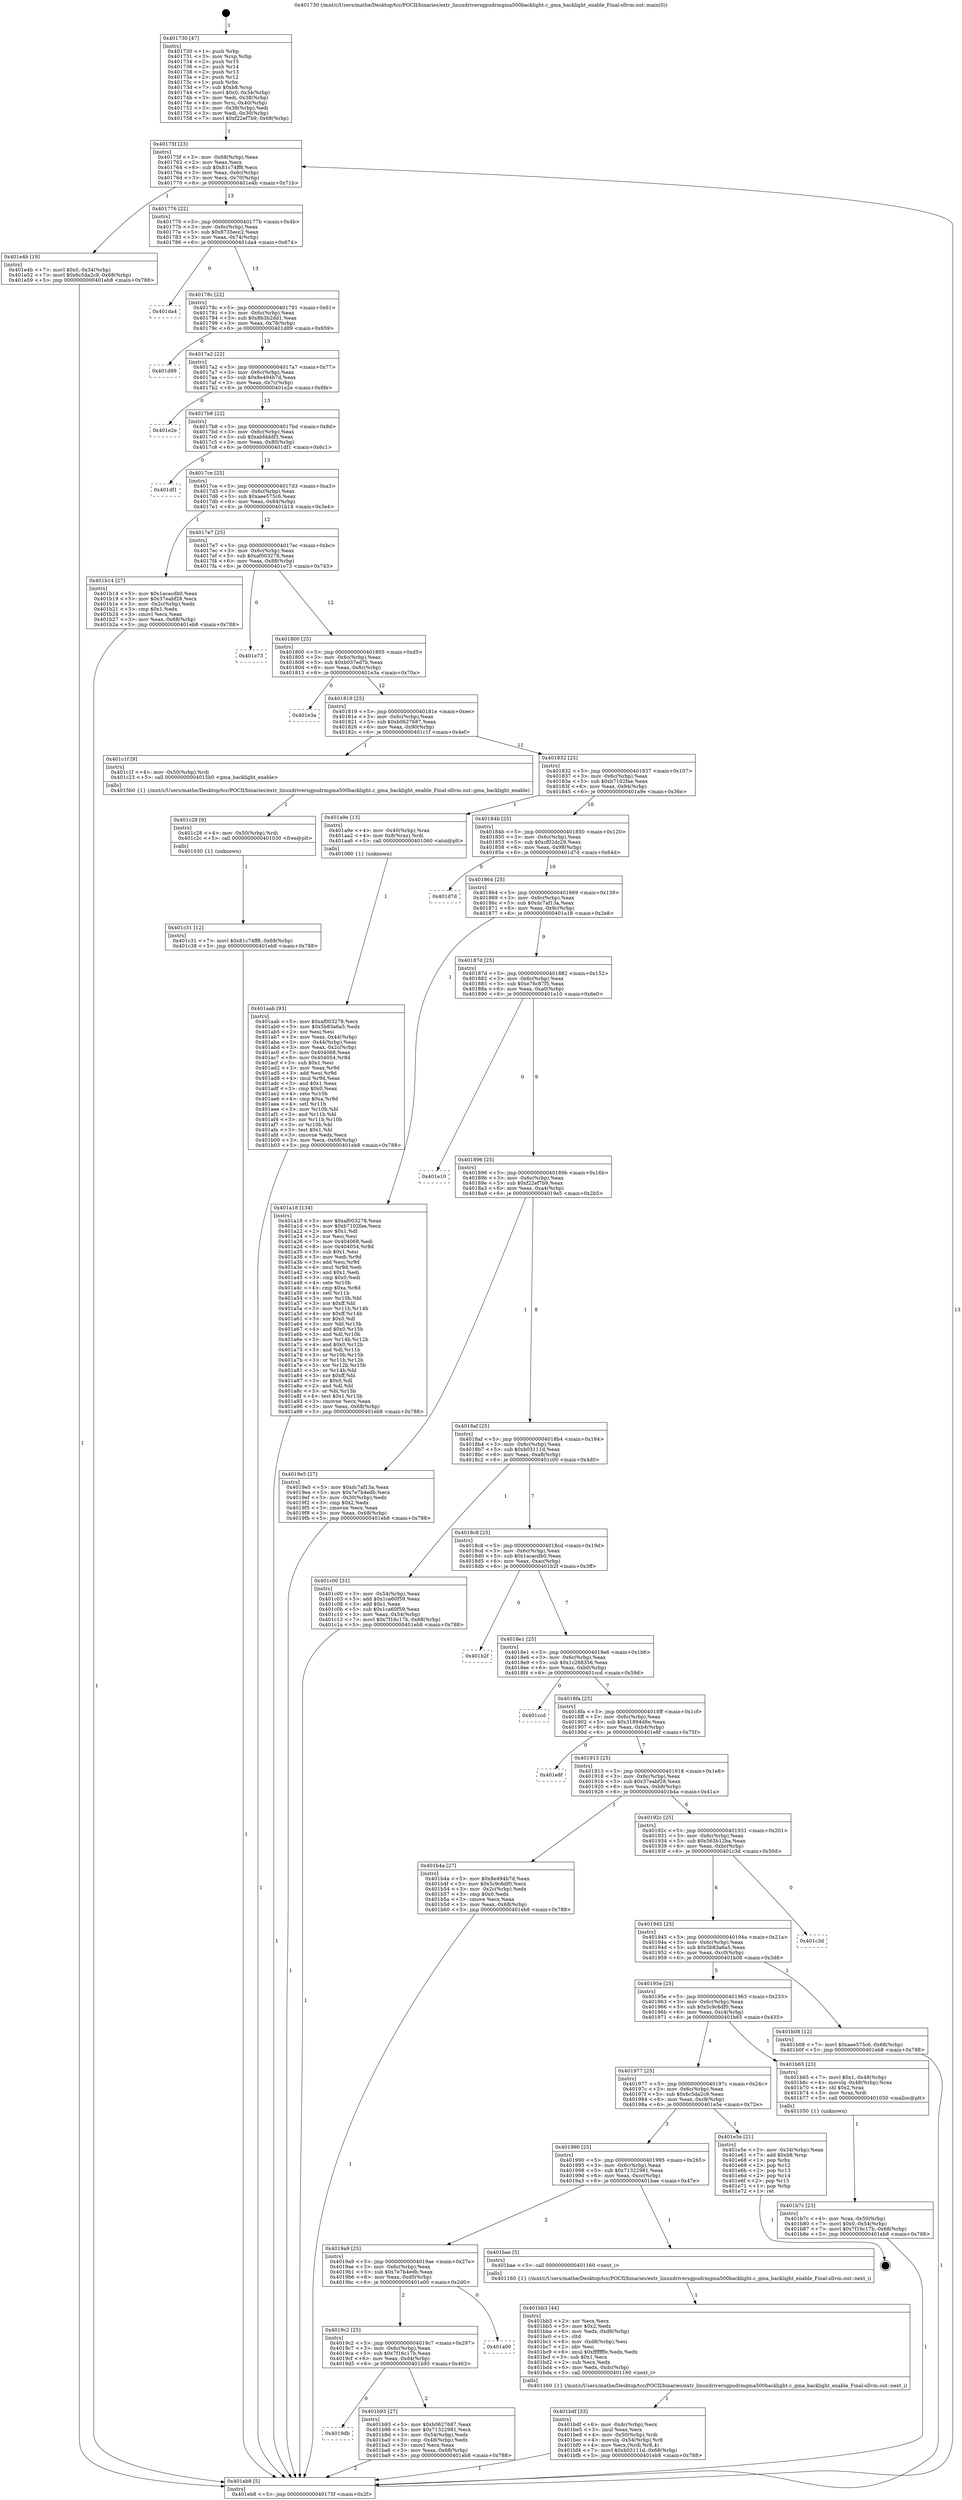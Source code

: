 digraph "0x401730" {
  label = "0x401730 (/mnt/c/Users/mathe/Desktop/tcc/POCII/binaries/extr_linuxdriversgpudrmgma500backlight.c_gma_backlight_enable_Final-ollvm.out::main(0))"
  labelloc = "t"
  node[shape=record]

  Entry [label="",width=0.3,height=0.3,shape=circle,fillcolor=black,style=filled]
  "0x40175f" [label="{
     0x40175f [23]\l
     | [instrs]\l
     &nbsp;&nbsp;0x40175f \<+3\>: mov -0x68(%rbp),%eax\l
     &nbsp;&nbsp;0x401762 \<+2\>: mov %eax,%ecx\l
     &nbsp;&nbsp;0x401764 \<+6\>: sub $0x81c74ff8,%ecx\l
     &nbsp;&nbsp;0x40176a \<+3\>: mov %eax,-0x6c(%rbp)\l
     &nbsp;&nbsp;0x40176d \<+3\>: mov %ecx,-0x70(%rbp)\l
     &nbsp;&nbsp;0x401770 \<+6\>: je 0000000000401e4b \<main+0x71b\>\l
  }"]
  "0x401e4b" [label="{
     0x401e4b [19]\l
     | [instrs]\l
     &nbsp;&nbsp;0x401e4b \<+7\>: movl $0x0,-0x34(%rbp)\l
     &nbsp;&nbsp;0x401e52 \<+7\>: movl $0x6c5da2c9,-0x68(%rbp)\l
     &nbsp;&nbsp;0x401e59 \<+5\>: jmp 0000000000401eb8 \<main+0x788\>\l
  }"]
  "0x401776" [label="{
     0x401776 [22]\l
     | [instrs]\l
     &nbsp;&nbsp;0x401776 \<+5\>: jmp 000000000040177b \<main+0x4b\>\l
     &nbsp;&nbsp;0x40177b \<+3\>: mov -0x6c(%rbp),%eax\l
     &nbsp;&nbsp;0x40177e \<+5\>: sub $0x8735ecc2,%eax\l
     &nbsp;&nbsp;0x401783 \<+3\>: mov %eax,-0x74(%rbp)\l
     &nbsp;&nbsp;0x401786 \<+6\>: je 0000000000401da4 \<main+0x674\>\l
  }"]
  Exit [label="",width=0.3,height=0.3,shape=circle,fillcolor=black,style=filled,peripheries=2]
  "0x401da4" [label="{
     0x401da4\l
  }", style=dashed]
  "0x40178c" [label="{
     0x40178c [22]\l
     | [instrs]\l
     &nbsp;&nbsp;0x40178c \<+5\>: jmp 0000000000401791 \<main+0x61\>\l
     &nbsp;&nbsp;0x401791 \<+3\>: mov -0x6c(%rbp),%eax\l
     &nbsp;&nbsp;0x401794 \<+5\>: sub $0x8b3b2dd1,%eax\l
     &nbsp;&nbsp;0x401799 \<+3\>: mov %eax,-0x78(%rbp)\l
     &nbsp;&nbsp;0x40179c \<+6\>: je 0000000000401d89 \<main+0x659\>\l
  }"]
  "0x401c31" [label="{
     0x401c31 [12]\l
     | [instrs]\l
     &nbsp;&nbsp;0x401c31 \<+7\>: movl $0x81c74ff8,-0x68(%rbp)\l
     &nbsp;&nbsp;0x401c38 \<+5\>: jmp 0000000000401eb8 \<main+0x788\>\l
  }"]
  "0x401d89" [label="{
     0x401d89\l
  }", style=dashed]
  "0x4017a2" [label="{
     0x4017a2 [22]\l
     | [instrs]\l
     &nbsp;&nbsp;0x4017a2 \<+5\>: jmp 00000000004017a7 \<main+0x77\>\l
     &nbsp;&nbsp;0x4017a7 \<+3\>: mov -0x6c(%rbp),%eax\l
     &nbsp;&nbsp;0x4017aa \<+5\>: sub $0x8e494b7d,%eax\l
     &nbsp;&nbsp;0x4017af \<+3\>: mov %eax,-0x7c(%rbp)\l
     &nbsp;&nbsp;0x4017b2 \<+6\>: je 0000000000401e2e \<main+0x6fe\>\l
  }"]
  "0x401c28" [label="{
     0x401c28 [9]\l
     | [instrs]\l
     &nbsp;&nbsp;0x401c28 \<+4\>: mov -0x50(%rbp),%rdi\l
     &nbsp;&nbsp;0x401c2c \<+5\>: call 0000000000401030 \<free@plt\>\l
     | [calls]\l
     &nbsp;&nbsp;0x401030 \{1\} (unknown)\l
  }"]
  "0x401e2e" [label="{
     0x401e2e\l
  }", style=dashed]
  "0x4017b8" [label="{
     0x4017b8 [22]\l
     | [instrs]\l
     &nbsp;&nbsp;0x4017b8 \<+5\>: jmp 00000000004017bd \<main+0x8d\>\l
     &nbsp;&nbsp;0x4017bd \<+3\>: mov -0x6c(%rbp),%eax\l
     &nbsp;&nbsp;0x4017c0 \<+5\>: sub $0xabfdddf3,%eax\l
     &nbsp;&nbsp;0x4017c5 \<+3\>: mov %eax,-0x80(%rbp)\l
     &nbsp;&nbsp;0x4017c8 \<+6\>: je 0000000000401df1 \<main+0x6c1\>\l
  }"]
  "0x401bdf" [label="{
     0x401bdf [33]\l
     | [instrs]\l
     &nbsp;&nbsp;0x401bdf \<+6\>: mov -0xdc(%rbp),%ecx\l
     &nbsp;&nbsp;0x401be5 \<+3\>: imul %eax,%ecx\l
     &nbsp;&nbsp;0x401be8 \<+4\>: mov -0x50(%rbp),%rdi\l
     &nbsp;&nbsp;0x401bec \<+4\>: movslq -0x54(%rbp),%r8\l
     &nbsp;&nbsp;0x401bf0 \<+4\>: mov %ecx,(%rdi,%r8,4)\l
     &nbsp;&nbsp;0x401bf4 \<+7\>: movl $0xb03111d,-0x68(%rbp)\l
     &nbsp;&nbsp;0x401bfb \<+5\>: jmp 0000000000401eb8 \<main+0x788\>\l
  }"]
  "0x401df1" [label="{
     0x401df1\l
  }", style=dashed]
  "0x4017ce" [label="{
     0x4017ce [25]\l
     | [instrs]\l
     &nbsp;&nbsp;0x4017ce \<+5\>: jmp 00000000004017d3 \<main+0xa3\>\l
     &nbsp;&nbsp;0x4017d3 \<+3\>: mov -0x6c(%rbp),%eax\l
     &nbsp;&nbsp;0x4017d6 \<+5\>: sub $0xaee575c6,%eax\l
     &nbsp;&nbsp;0x4017db \<+6\>: mov %eax,-0x84(%rbp)\l
     &nbsp;&nbsp;0x4017e1 \<+6\>: je 0000000000401b14 \<main+0x3e4\>\l
  }"]
  "0x401bb3" [label="{
     0x401bb3 [44]\l
     | [instrs]\l
     &nbsp;&nbsp;0x401bb3 \<+2\>: xor %ecx,%ecx\l
     &nbsp;&nbsp;0x401bb5 \<+5\>: mov $0x2,%edx\l
     &nbsp;&nbsp;0x401bba \<+6\>: mov %edx,-0xd8(%rbp)\l
     &nbsp;&nbsp;0x401bc0 \<+1\>: cltd\l
     &nbsp;&nbsp;0x401bc1 \<+6\>: mov -0xd8(%rbp),%esi\l
     &nbsp;&nbsp;0x401bc7 \<+2\>: idiv %esi\l
     &nbsp;&nbsp;0x401bc9 \<+6\>: imul $0xfffffffe,%edx,%edx\l
     &nbsp;&nbsp;0x401bcf \<+3\>: sub $0x1,%ecx\l
     &nbsp;&nbsp;0x401bd2 \<+2\>: sub %ecx,%edx\l
     &nbsp;&nbsp;0x401bd4 \<+6\>: mov %edx,-0xdc(%rbp)\l
     &nbsp;&nbsp;0x401bda \<+5\>: call 0000000000401160 \<next_i\>\l
     | [calls]\l
     &nbsp;&nbsp;0x401160 \{1\} (/mnt/c/Users/mathe/Desktop/tcc/POCII/binaries/extr_linuxdriversgpudrmgma500backlight.c_gma_backlight_enable_Final-ollvm.out::next_i)\l
  }"]
  "0x401b14" [label="{
     0x401b14 [27]\l
     | [instrs]\l
     &nbsp;&nbsp;0x401b14 \<+5\>: mov $0x1acacdb0,%eax\l
     &nbsp;&nbsp;0x401b19 \<+5\>: mov $0x37eabf28,%ecx\l
     &nbsp;&nbsp;0x401b1e \<+3\>: mov -0x2c(%rbp),%edx\l
     &nbsp;&nbsp;0x401b21 \<+3\>: cmp $0x1,%edx\l
     &nbsp;&nbsp;0x401b24 \<+3\>: cmovl %ecx,%eax\l
     &nbsp;&nbsp;0x401b27 \<+3\>: mov %eax,-0x68(%rbp)\l
     &nbsp;&nbsp;0x401b2a \<+5\>: jmp 0000000000401eb8 \<main+0x788\>\l
  }"]
  "0x4017e7" [label="{
     0x4017e7 [25]\l
     | [instrs]\l
     &nbsp;&nbsp;0x4017e7 \<+5\>: jmp 00000000004017ec \<main+0xbc\>\l
     &nbsp;&nbsp;0x4017ec \<+3\>: mov -0x6c(%rbp),%eax\l
     &nbsp;&nbsp;0x4017ef \<+5\>: sub $0xaf003278,%eax\l
     &nbsp;&nbsp;0x4017f4 \<+6\>: mov %eax,-0x88(%rbp)\l
     &nbsp;&nbsp;0x4017fa \<+6\>: je 0000000000401e73 \<main+0x743\>\l
  }"]
  "0x4019db" [label="{
     0x4019db\l
  }", style=dashed]
  "0x401e73" [label="{
     0x401e73\l
  }", style=dashed]
  "0x401800" [label="{
     0x401800 [25]\l
     | [instrs]\l
     &nbsp;&nbsp;0x401800 \<+5\>: jmp 0000000000401805 \<main+0xd5\>\l
     &nbsp;&nbsp;0x401805 \<+3\>: mov -0x6c(%rbp),%eax\l
     &nbsp;&nbsp;0x401808 \<+5\>: sub $0xb037ed7b,%eax\l
     &nbsp;&nbsp;0x40180d \<+6\>: mov %eax,-0x8c(%rbp)\l
     &nbsp;&nbsp;0x401813 \<+6\>: je 0000000000401e3a \<main+0x70a\>\l
  }"]
  "0x401b93" [label="{
     0x401b93 [27]\l
     | [instrs]\l
     &nbsp;&nbsp;0x401b93 \<+5\>: mov $0xb0627687,%eax\l
     &nbsp;&nbsp;0x401b98 \<+5\>: mov $0x71322981,%ecx\l
     &nbsp;&nbsp;0x401b9d \<+3\>: mov -0x54(%rbp),%edx\l
     &nbsp;&nbsp;0x401ba0 \<+3\>: cmp -0x48(%rbp),%edx\l
     &nbsp;&nbsp;0x401ba3 \<+3\>: cmovl %ecx,%eax\l
     &nbsp;&nbsp;0x401ba6 \<+3\>: mov %eax,-0x68(%rbp)\l
     &nbsp;&nbsp;0x401ba9 \<+5\>: jmp 0000000000401eb8 \<main+0x788\>\l
  }"]
  "0x401e3a" [label="{
     0x401e3a\l
  }", style=dashed]
  "0x401819" [label="{
     0x401819 [25]\l
     | [instrs]\l
     &nbsp;&nbsp;0x401819 \<+5\>: jmp 000000000040181e \<main+0xee\>\l
     &nbsp;&nbsp;0x40181e \<+3\>: mov -0x6c(%rbp),%eax\l
     &nbsp;&nbsp;0x401821 \<+5\>: sub $0xb0627687,%eax\l
     &nbsp;&nbsp;0x401826 \<+6\>: mov %eax,-0x90(%rbp)\l
     &nbsp;&nbsp;0x40182c \<+6\>: je 0000000000401c1f \<main+0x4ef\>\l
  }"]
  "0x4019c2" [label="{
     0x4019c2 [25]\l
     | [instrs]\l
     &nbsp;&nbsp;0x4019c2 \<+5\>: jmp 00000000004019c7 \<main+0x297\>\l
     &nbsp;&nbsp;0x4019c7 \<+3\>: mov -0x6c(%rbp),%eax\l
     &nbsp;&nbsp;0x4019ca \<+5\>: sub $0x7f16c17b,%eax\l
     &nbsp;&nbsp;0x4019cf \<+6\>: mov %eax,-0xd4(%rbp)\l
     &nbsp;&nbsp;0x4019d5 \<+6\>: je 0000000000401b93 \<main+0x463\>\l
  }"]
  "0x401c1f" [label="{
     0x401c1f [9]\l
     | [instrs]\l
     &nbsp;&nbsp;0x401c1f \<+4\>: mov -0x50(%rbp),%rdi\l
     &nbsp;&nbsp;0x401c23 \<+5\>: call 00000000004015b0 \<gma_backlight_enable\>\l
     | [calls]\l
     &nbsp;&nbsp;0x4015b0 \{1\} (/mnt/c/Users/mathe/Desktop/tcc/POCII/binaries/extr_linuxdriversgpudrmgma500backlight.c_gma_backlight_enable_Final-ollvm.out::gma_backlight_enable)\l
  }"]
  "0x401832" [label="{
     0x401832 [25]\l
     | [instrs]\l
     &nbsp;&nbsp;0x401832 \<+5\>: jmp 0000000000401837 \<main+0x107\>\l
     &nbsp;&nbsp;0x401837 \<+3\>: mov -0x6c(%rbp),%eax\l
     &nbsp;&nbsp;0x40183a \<+5\>: sub $0xb7102fae,%eax\l
     &nbsp;&nbsp;0x40183f \<+6\>: mov %eax,-0x94(%rbp)\l
     &nbsp;&nbsp;0x401845 \<+6\>: je 0000000000401a9e \<main+0x36e\>\l
  }"]
  "0x401a00" [label="{
     0x401a00\l
  }", style=dashed]
  "0x401a9e" [label="{
     0x401a9e [13]\l
     | [instrs]\l
     &nbsp;&nbsp;0x401a9e \<+4\>: mov -0x40(%rbp),%rax\l
     &nbsp;&nbsp;0x401aa2 \<+4\>: mov 0x8(%rax),%rdi\l
     &nbsp;&nbsp;0x401aa6 \<+5\>: call 0000000000401060 \<atoi@plt\>\l
     | [calls]\l
     &nbsp;&nbsp;0x401060 \{1\} (unknown)\l
  }"]
  "0x40184b" [label="{
     0x40184b [25]\l
     | [instrs]\l
     &nbsp;&nbsp;0x40184b \<+5\>: jmp 0000000000401850 \<main+0x120\>\l
     &nbsp;&nbsp;0x401850 \<+3\>: mov -0x6c(%rbp),%eax\l
     &nbsp;&nbsp;0x401853 \<+5\>: sub $0xcf02dc29,%eax\l
     &nbsp;&nbsp;0x401858 \<+6\>: mov %eax,-0x98(%rbp)\l
     &nbsp;&nbsp;0x40185e \<+6\>: je 0000000000401d7d \<main+0x64d\>\l
  }"]
  "0x4019a9" [label="{
     0x4019a9 [25]\l
     | [instrs]\l
     &nbsp;&nbsp;0x4019a9 \<+5\>: jmp 00000000004019ae \<main+0x27e\>\l
     &nbsp;&nbsp;0x4019ae \<+3\>: mov -0x6c(%rbp),%eax\l
     &nbsp;&nbsp;0x4019b1 \<+5\>: sub $0x7e7b4edb,%eax\l
     &nbsp;&nbsp;0x4019b6 \<+6\>: mov %eax,-0xd0(%rbp)\l
     &nbsp;&nbsp;0x4019bc \<+6\>: je 0000000000401a00 \<main+0x2d0\>\l
  }"]
  "0x401d7d" [label="{
     0x401d7d\l
  }", style=dashed]
  "0x401864" [label="{
     0x401864 [25]\l
     | [instrs]\l
     &nbsp;&nbsp;0x401864 \<+5\>: jmp 0000000000401869 \<main+0x139\>\l
     &nbsp;&nbsp;0x401869 \<+3\>: mov -0x6c(%rbp),%eax\l
     &nbsp;&nbsp;0x40186c \<+5\>: sub $0xdc7af13a,%eax\l
     &nbsp;&nbsp;0x401871 \<+6\>: mov %eax,-0x9c(%rbp)\l
     &nbsp;&nbsp;0x401877 \<+6\>: je 0000000000401a18 \<main+0x2e8\>\l
  }"]
  "0x401bae" [label="{
     0x401bae [5]\l
     | [instrs]\l
     &nbsp;&nbsp;0x401bae \<+5\>: call 0000000000401160 \<next_i\>\l
     | [calls]\l
     &nbsp;&nbsp;0x401160 \{1\} (/mnt/c/Users/mathe/Desktop/tcc/POCII/binaries/extr_linuxdriversgpudrmgma500backlight.c_gma_backlight_enable_Final-ollvm.out::next_i)\l
  }"]
  "0x401a18" [label="{
     0x401a18 [134]\l
     | [instrs]\l
     &nbsp;&nbsp;0x401a18 \<+5\>: mov $0xaf003278,%eax\l
     &nbsp;&nbsp;0x401a1d \<+5\>: mov $0xb7102fae,%ecx\l
     &nbsp;&nbsp;0x401a22 \<+2\>: mov $0x1,%dl\l
     &nbsp;&nbsp;0x401a24 \<+2\>: xor %esi,%esi\l
     &nbsp;&nbsp;0x401a26 \<+7\>: mov 0x404068,%edi\l
     &nbsp;&nbsp;0x401a2d \<+8\>: mov 0x404054,%r8d\l
     &nbsp;&nbsp;0x401a35 \<+3\>: sub $0x1,%esi\l
     &nbsp;&nbsp;0x401a38 \<+3\>: mov %edi,%r9d\l
     &nbsp;&nbsp;0x401a3b \<+3\>: add %esi,%r9d\l
     &nbsp;&nbsp;0x401a3e \<+4\>: imul %r9d,%edi\l
     &nbsp;&nbsp;0x401a42 \<+3\>: and $0x1,%edi\l
     &nbsp;&nbsp;0x401a45 \<+3\>: cmp $0x0,%edi\l
     &nbsp;&nbsp;0x401a48 \<+4\>: sete %r10b\l
     &nbsp;&nbsp;0x401a4c \<+4\>: cmp $0xa,%r8d\l
     &nbsp;&nbsp;0x401a50 \<+4\>: setl %r11b\l
     &nbsp;&nbsp;0x401a54 \<+3\>: mov %r10b,%bl\l
     &nbsp;&nbsp;0x401a57 \<+3\>: xor $0xff,%bl\l
     &nbsp;&nbsp;0x401a5a \<+3\>: mov %r11b,%r14b\l
     &nbsp;&nbsp;0x401a5d \<+4\>: xor $0xff,%r14b\l
     &nbsp;&nbsp;0x401a61 \<+3\>: xor $0x0,%dl\l
     &nbsp;&nbsp;0x401a64 \<+3\>: mov %bl,%r15b\l
     &nbsp;&nbsp;0x401a67 \<+4\>: and $0x0,%r15b\l
     &nbsp;&nbsp;0x401a6b \<+3\>: and %dl,%r10b\l
     &nbsp;&nbsp;0x401a6e \<+3\>: mov %r14b,%r12b\l
     &nbsp;&nbsp;0x401a71 \<+4\>: and $0x0,%r12b\l
     &nbsp;&nbsp;0x401a75 \<+3\>: and %dl,%r11b\l
     &nbsp;&nbsp;0x401a78 \<+3\>: or %r10b,%r15b\l
     &nbsp;&nbsp;0x401a7b \<+3\>: or %r11b,%r12b\l
     &nbsp;&nbsp;0x401a7e \<+3\>: xor %r12b,%r15b\l
     &nbsp;&nbsp;0x401a81 \<+3\>: or %r14b,%bl\l
     &nbsp;&nbsp;0x401a84 \<+3\>: xor $0xff,%bl\l
     &nbsp;&nbsp;0x401a87 \<+3\>: or $0x0,%dl\l
     &nbsp;&nbsp;0x401a8a \<+2\>: and %dl,%bl\l
     &nbsp;&nbsp;0x401a8c \<+3\>: or %bl,%r15b\l
     &nbsp;&nbsp;0x401a8f \<+4\>: test $0x1,%r15b\l
     &nbsp;&nbsp;0x401a93 \<+3\>: cmovne %ecx,%eax\l
     &nbsp;&nbsp;0x401a96 \<+3\>: mov %eax,-0x68(%rbp)\l
     &nbsp;&nbsp;0x401a99 \<+5\>: jmp 0000000000401eb8 \<main+0x788\>\l
  }"]
  "0x40187d" [label="{
     0x40187d [25]\l
     | [instrs]\l
     &nbsp;&nbsp;0x40187d \<+5\>: jmp 0000000000401882 \<main+0x152\>\l
     &nbsp;&nbsp;0x401882 \<+3\>: mov -0x6c(%rbp),%eax\l
     &nbsp;&nbsp;0x401885 \<+5\>: sub $0xe76c87f5,%eax\l
     &nbsp;&nbsp;0x40188a \<+6\>: mov %eax,-0xa0(%rbp)\l
     &nbsp;&nbsp;0x401890 \<+6\>: je 0000000000401e10 \<main+0x6e0\>\l
  }"]
  "0x401990" [label="{
     0x401990 [25]\l
     | [instrs]\l
     &nbsp;&nbsp;0x401990 \<+5\>: jmp 0000000000401995 \<main+0x265\>\l
     &nbsp;&nbsp;0x401995 \<+3\>: mov -0x6c(%rbp),%eax\l
     &nbsp;&nbsp;0x401998 \<+5\>: sub $0x71322981,%eax\l
     &nbsp;&nbsp;0x40199d \<+6\>: mov %eax,-0xcc(%rbp)\l
     &nbsp;&nbsp;0x4019a3 \<+6\>: je 0000000000401bae \<main+0x47e\>\l
  }"]
  "0x401e10" [label="{
     0x401e10\l
  }", style=dashed]
  "0x401896" [label="{
     0x401896 [25]\l
     | [instrs]\l
     &nbsp;&nbsp;0x401896 \<+5\>: jmp 000000000040189b \<main+0x16b\>\l
     &nbsp;&nbsp;0x40189b \<+3\>: mov -0x6c(%rbp),%eax\l
     &nbsp;&nbsp;0x40189e \<+5\>: sub $0xf22ef7b9,%eax\l
     &nbsp;&nbsp;0x4018a3 \<+6\>: mov %eax,-0xa4(%rbp)\l
     &nbsp;&nbsp;0x4018a9 \<+6\>: je 00000000004019e5 \<main+0x2b5\>\l
  }"]
  "0x401e5e" [label="{
     0x401e5e [21]\l
     | [instrs]\l
     &nbsp;&nbsp;0x401e5e \<+3\>: mov -0x34(%rbp),%eax\l
     &nbsp;&nbsp;0x401e61 \<+7\>: add $0xb8,%rsp\l
     &nbsp;&nbsp;0x401e68 \<+1\>: pop %rbx\l
     &nbsp;&nbsp;0x401e69 \<+2\>: pop %r12\l
     &nbsp;&nbsp;0x401e6b \<+2\>: pop %r13\l
     &nbsp;&nbsp;0x401e6d \<+2\>: pop %r14\l
     &nbsp;&nbsp;0x401e6f \<+2\>: pop %r15\l
     &nbsp;&nbsp;0x401e71 \<+1\>: pop %rbp\l
     &nbsp;&nbsp;0x401e72 \<+1\>: ret\l
  }"]
  "0x4019e5" [label="{
     0x4019e5 [27]\l
     | [instrs]\l
     &nbsp;&nbsp;0x4019e5 \<+5\>: mov $0xdc7af13a,%eax\l
     &nbsp;&nbsp;0x4019ea \<+5\>: mov $0x7e7b4edb,%ecx\l
     &nbsp;&nbsp;0x4019ef \<+3\>: mov -0x30(%rbp),%edx\l
     &nbsp;&nbsp;0x4019f2 \<+3\>: cmp $0x2,%edx\l
     &nbsp;&nbsp;0x4019f5 \<+3\>: cmovne %ecx,%eax\l
     &nbsp;&nbsp;0x4019f8 \<+3\>: mov %eax,-0x68(%rbp)\l
     &nbsp;&nbsp;0x4019fb \<+5\>: jmp 0000000000401eb8 \<main+0x788\>\l
  }"]
  "0x4018af" [label="{
     0x4018af [25]\l
     | [instrs]\l
     &nbsp;&nbsp;0x4018af \<+5\>: jmp 00000000004018b4 \<main+0x184\>\l
     &nbsp;&nbsp;0x4018b4 \<+3\>: mov -0x6c(%rbp),%eax\l
     &nbsp;&nbsp;0x4018b7 \<+5\>: sub $0xb03111d,%eax\l
     &nbsp;&nbsp;0x4018bc \<+6\>: mov %eax,-0xa8(%rbp)\l
     &nbsp;&nbsp;0x4018c2 \<+6\>: je 0000000000401c00 \<main+0x4d0\>\l
  }"]
  "0x401eb8" [label="{
     0x401eb8 [5]\l
     | [instrs]\l
     &nbsp;&nbsp;0x401eb8 \<+5\>: jmp 000000000040175f \<main+0x2f\>\l
  }"]
  "0x401730" [label="{
     0x401730 [47]\l
     | [instrs]\l
     &nbsp;&nbsp;0x401730 \<+1\>: push %rbp\l
     &nbsp;&nbsp;0x401731 \<+3\>: mov %rsp,%rbp\l
     &nbsp;&nbsp;0x401734 \<+2\>: push %r15\l
     &nbsp;&nbsp;0x401736 \<+2\>: push %r14\l
     &nbsp;&nbsp;0x401738 \<+2\>: push %r13\l
     &nbsp;&nbsp;0x40173a \<+2\>: push %r12\l
     &nbsp;&nbsp;0x40173c \<+1\>: push %rbx\l
     &nbsp;&nbsp;0x40173d \<+7\>: sub $0xb8,%rsp\l
     &nbsp;&nbsp;0x401744 \<+7\>: movl $0x0,-0x34(%rbp)\l
     &nbsp;&nbsp;0x40174b \<+3\>: mov %edi,-0x38(%rbp)\l
     &nbsp;&nbsp;0x40174e \<+4\>: mov %rsi,-0x40(%rbp)\l
     &nbsp;&nbsp;0x401752 \<+3\>: mov -0x38(%rbp),%edi\l
     &nbsp;&nbsp;0x401755 \<+3\>: mov %edi,-0x30(%rbp)\l
     &nbsp;&nbsp;0x401758 \<+7\>: movl $0xf22ef7b9,-0x68(%rbp)\l
  }"]
  "0x401aab" [label="{
     0x401aab [93]\l
     | [instrs]\l
     &nbsp;&nbsp;0x401aab \<+5\>: mov $0xaf003278,%ecx\l
     &nbsp;&nbsp;0x401ab0 \<+5\>: mov $0x5b83a6a5,%edx\l
     &nbsp;&nbsp;0x401ab5 \<+2\>: xor %esi,%esi\l
     &nbsp;&nbsp;0x401ab7 \<+3\>: mov %eax,-0x44(%rbp)\l
     &nbsp;&nbsp;0x401aba \<+3\>: mov -0x44(%rbp),%eax\l
     &nbsp;&nbsp;0x401abd \<+3\>: mov %eax,-0x2c(%rbp)\l
     &nbsp;&nbsp;0x401ac0 \<+7\>: mov 0x404068,%eax\l
     &nbsp;&nbsp;0x401ac7 \<+8\>: mov 0x404054,%r8d\l
     &nbsp;&nbsp;0x401acf \<+3\>: sub $0x1,%esi\l
     &nbsp;&nbsp;0x401ad2 \<+3\>: mov %eax,%r9d\l
     &nbsp;&nbsp;0x401ad5 \<+3\>: add %esi,%r9d\l
     &nbsp;&nbsp;0x401ad8 \<+4\>: imul %r9d,%eax\l
     &nbsp;&nbsp;0x401adc \<+3\>: and $0x1,%eax\l
     &nbsp;&nbsp;0x401adf \<+3\>: cmp $0x0,%eax\l
     &nbsp;&nbsp;0x401ae2 \<+4\>: sete %r10b\l
     &nbsp;&nbsp;0x401ae6 \<+4\>: cmp $0xa,%r8d\l
     &nbsp;&nbsp;0x401aea \<+4\>: setl %r11b\l
     &nbsp;&nbsp;0x401aee \<+3\>: mov %r10b,%bl\l
     &nbsp;&nbsp;0x401af1 \<+3\>: and %r11b,%bl\l
     &nbsp;&nbsp;0x401af4 \<+3\>: xor %r11b,%r10b\l
     &nbsp;&nbsp;0x401af7 \<+3\>: or %r10b,%bl\l
     &nbsp;&nbsp;0x401afa \<+3\>: test $0x1,%bl\l
     &nbsp;&nbsp;0x401afd \<+3\>: cmovne %edx,%ecx\l
     &nbsp;&nbsp;0x401b00 \<+3\>: mov %ecx,-0x68(%rbp)\l
     &nbsp;&nbsp;0x401b03 \<+5\>: jmp 0000000000401eb8 \<main+0x788\>\l
  }"]
  "0x401b7c" [label="{
     0x401b7c [23]\l
     | [instrs]\l
     &nbsp;&nbsp;0x401b7c \<+4\>: mov %rax,-0x50(%rbp)\l
     &nbsp;&nbsp;0x401b80 \<+7\>: movl $0x0,-0x54(%rbp)\l
     &nbsp;&nbsp;0x401b87 \<+7\>: movl $0x7f16c17b,-0x68(%rbp)\l
     &nbsp;&nbsp;0x401b8e \<+5\>: jmp 0000000000401eb8 \<main+0x788\>\l
  }"]
  "0x401c00" [label="{
     0x401c00 [31]\l
     | [instrs]\l
     &nbsp;&nbsp;0x401c00 \<+3\>: mov -0x54(%rbp),%eax\l
     &nbsp;&nbsp;0x401c03 \<+5\>: add $0x1ca60f59,%eax\l
     &nbsp;&nbsp;0x401c08 \<+3\>: add $0x1,%eax\l
     &nbsp;&nbsp;0x401c0b \<+5\>: sub $0x1ca60f59,%eax\l
     &nbsp;&nbsp;0x401c10 \<+3\>: mov %eax,-0x54(%rbp)\l
     &nbsp;&nbsp;0x401c13 \<+7\>: movl $0x7f16c17b,-0x68(%rbp)\l
     &nbsp;&nbsp;0x401c1a \<+5\>: jmp 0000000000401eb8 \<main+0x788\>\l
  }"]
  "0x4018c8" [label="{
     0x4018c8 [25]\l
     | [instrs]\l
     &nbsp;&nbsp;0x4018c8 \<+5\>: jmp 00000000004018cd \<main+0x19d\>\l
     &nbsp;&nbsp;0x4018cd \<+3\>: mov -0x6c(%rbp),%eax\l
     &nbsp;&nbsp;0x4018d0 \<+5\>: sub $0x1acacdb0,%eax\l
     &nbsp;&nbsp;0x4018d5 \<+6\>: mov %eax,-0xac(%rbp)\l
     &nbsp;&nbsp;0x4018db \<+6\>: je 0000000000401b2f \<main+0x3ff\>\l
  }"]
  "0x401977" [label="{
     0x401977 [25]\l
     | [instrs]\l
     &nbsp;&nbsp;0x401977 \<+5\>: jmp 000000000040197c \<main+0x24c\>\l
     &nbsp;&nbsp;0x40197c \<+3\>: mov -0x6c(%rbp),%eax\l
     &nbsp;&nbsp;0x40197f \<+5\>: sub $0x6c5da2c9,%eax\l
     &nbsp;&nbsp;0x401984 \<+6\>: mov %eax,-0xc8(%rbp)\l
     &nbsp;&nbsp;0x40198a \<+6\>: je 0000000000401e5e \<main+0x72e\>\l
  }"]
  "0x401b2f" [label="{
     0x401b2f\l
  }", style=dashed]
  "0x4018e1" [label="{
     0x4018e1 [25]\l
     | [instrs]\l
     &nbsp;&nbsp;0x4018e1 \<+5\>: jmp 00000000004018e6 \<main+0x1b6\>\l
     &nbsp;&nbsp;0x4018e6 \<+3\>: mov -0x6c(%rbp),%eax\l
     &nbsp;&nbsp;0x4018e9 \<+5\>: sub $0x1c268356,%eax\l
     &nbsp;&nbsp;0x4018ee \<+6\>: mov %eax,-0xb0(%rbp)\l
     &nbsp;&nbsp;0x4018f4 \<+6\>: je 0000000000401ccd \<main+0x59d\>\l
  }"]
  "0x401b65" [label="{
     0x401b65 [23]\l
     | [instrs]\l
     &nbsp;&nbsp;0x401b65 \<+7\>: movl $0x1,-0x48(%rbp)\l
     &nbsp;&nbsp;0x401b6c \<+4\>: movslq -0x48(%rbp),%rax\l
     &nbsp;&nbsp;0x401b70 \<+4\>: shl $0x2,%rax\l
     &nbsp;&nbsp;0x401b74 \<+3\>: mov %rax,%rdi\l
     &nbsp;&nbsp;0x401b77 \<+5\>: call 0000000000401050 \<malloc@plt\>\l
     | [calls]\l
     &nbsp;&nbsp;0x401050 \{1\} (unknown)\l
  }"]
  "0x401ccd" [label="{
     0x401ccd\l
  }", style=dashed]
  "0x4018fa" [label="{
     0x4018fa [25]\l
     | [instrs]\l
     &nbsp;&nbsp;0x4018fa \<+5\>: jmp 00000000004018ff \<main+0x1cf\>\l
     &nbsp;&nbsp;0x4018ff \<+3\>: mov -0x6c(%rbp),%eax\l
     &nbsp;&nbsp;0x401902 \<+5\>: sub $0x31894d8e,%eax\l
     &nbsp;&nbsp;0x401907 \<+6\>: mov %eax,-0xb4(%rbp)\l
     &nbsp;&nbsp;0x40190d \<+6\>: je 0000000000401e8f \<main+0x75f\>\l
  }"]
  "0x40195e" [label="{
     0x40195e [25]\l
     | [instrs]\l
     &nbsp;&nbsp;0x40195e \<+5\>: jmp 0000000000401963 \<main+0x233\>\l
     &nbsp;&nbsp;0x401963 \<+3\>: mov -0x6c(%rbp),%eax\l
     &nbsp;&nbsp;0x401966 \<+5\>: sub $0x5c9c6df0,%eax\l
     &nbsp;&nbsp;0x40196b \<+6\>: mov %eax,-0xc4(%rbp)\l
     &nbsp;&nbsp;0x401971 \<+6\>: je 0000000000401b65 \<main+0x435\>\l
  }"]
  "0x401e8f" [label="{
     0x401e8f\l
  }", style=dashed]
  "0x401913" [label="{
     0x401913 [25]\l
     | [instrs]\l
     &nbsp;&nbsp;0x401913 \<+5\>: jmp 0000000000401918 \<main+0x1e8\>\l
     &nbsp;&nbsp;0x401918 \<+3\>: mov -0x6c(%rbp),%eax\l
     &nbsp;&nbsp;0x40191b \<+5\>: sub $0x37eabf28,%eax\l
     &nbsp;&nbsp;0x401920 \<+6\>: mov %eax,-0xb8(%rbp)\l
     &nbsp;&nbsp;0x401926 \<+6\>: je 0000000000401b4a \<main+0x41a\>\l
  }"]
  "0x401b08" [label="{
     0x401b08 [12]\l
     | [instrs]\l
     &nbsp;&nbsp;0x401b08 \<+7\>: movl $0xaee575c6,-0x68(%rbp)\l
     &nbsp;&nbsp;0x401b0f \<+5\>: jmp 0000000000401eb8 \<main+0x788\>\l
  }"]
  "0x401b4a" [label="{
     0x401b4a [27]\l
     | [instrs]\l
     &nbsp;&nbsp;0x401b4a \<+5\>: mov $0x8e494b7d,%eax\l
     &nbsp;&nbsp;0x401b4f \<+5\>: mov $0x5c9c6df0,%ecx\l
     &nbsp;&nbsp;0x401b54 \<+3\>: mov -0x2c(%rbp),%edx\l
     &nbsp;&nbsp;0x401b57 \<+3\>: cmp $0x0,%edx\l
     &nbsp;&nbsp;0x401b5a \<+3\>: cmove %ecx,%eax\l
     &nbsp;&nbsp;0x401b5d \<+3\>: mov %eax,-0x68(%rbp)\l
     &nbsp;&nbsp;0x401b60 \<+5\>: jmp 0000000000401eb8 \<main+0x788\>\l
  }"]
  "0x40192c" [label="{
     0x40192c [25]\l
     | [instrs]\l
     &nbsp;&nbsp;0x40192c \<+5\>: jmp 0000000000401931 \<main+0x201\>\l
     &nbsp;&nbsp;0x401931 \<+3\>: mov -0x6c(%rbp),%eax\l
     &nbsp;&nbsp;0x401934 \<+5\>: sub $0x563b12ba,%eax\l
     &nbsp;&nbsp;0x401939 \<+6\>: mov %eax,-0xbc(%rbp)\l
     &nbsp;&nbsp;0x40193f \<+6\>: je 0000000000401c3d \<main+0x50d\>\l
  }"]
  "0x401945" [label="{
     0x401945 [25]\l
     | [instrs]\l
     &nbsp;&nbsp;0x401945 \<+5\>: jmp 000000000040194a \<main+0x21a\>\l
     &nbsp;&nbsp;0x40194a \<+3\>: mov -0x6c(%rbp),%eax\l
     &nbsp;&nbsp;0x40194d \<+5\>: sub $0x5b83a6a5,%eax\l
     &nbsp;&nbsp;0x401952 \<+6\>: mov %eax,-0xc0(%rbp)\l
     &nbsp;&nbsp;0x401958 \<+6\>: je 0000000000401b08 \<main+0x3d8\>\l
  }"]
  "0x401c3d" [label="{
     0x401c3d\l
  }", style=dashed]
  Entry -> "0x401730" [label=" 1"]
  "0x40175f" -> "0x401e4b" [label=" 1"]
  "0x40175f" -> "0x401776" [label=" 13"]
  "0x401e5e" -> Exit [label=" 1"]
  "0x401776" -> "0x401da4" [label=" 0"]
  "0x401776" -> "0x40178c" [label=" 13"]
  "0x401e4b" -> "0x401eb8" [label=" 1"]
  "0x40178c" -> "0x401d89" [label=" 0"]
  "0x40178c" -> "0x4017a2" [label=" 13"]
  "0x401c31" -> "0x401eb8" [label=" 1"]
  "0x4017a2" -> "0x401e2e" [label=" 0"]
  "0x4017a2" -> "0x4017b8" [label=" 13"]
  "0x401c28" -> "0x401c31" [label=" 1"]
  "0x4017b8" -> "0x401df1" [label=" 0"]
  "0x4017b8" -> "0x4017ce" [label=" 13"]
  "0x401c1f" -> "0x401c28" [label=" 1"]
  "0x4017ce" -> "0x401b14" [label=" 1"]
  "0x4017ce" -> "0x4017e7" [label=" 12"]
  "0x401c00" -> "0x401eb8" [label=" 1"]
  "0x4017e7" -> "0x401e73" [label=" 0"]
  "0x4017e7" -> "0x401800" [label=" 12"]
  "0x401bdf" -> "0x401eb8" [label=" 1"]
  "0x401800" -> "0x401e3a" [label=" 0"]
  "0x401800" -> "0x401819" [label=" 12"]
  "0x401bb3" -> "0x401bdf" [label=" 1"]
  "0x401819" -> "0x401c1f" [label=" 1"]
  "0x401819" -> "0x401832" [label=" 11"]
  "0x401b93" -> "0x401eb8" [label=" 2"]
  "0x401832" -> "0x401a9e" [label=" 1"]
  "0x401832" -> "0x40184b" [label=" 10"]
  "0x4019c2" -> "0x4019db" [label=" 0"]
  "0x40184b" -> "0x401d7d" [label=" 0"]
  "0x40184b" -> "0x401864" [label=" 10"]
  "0x401bae" -> "0x401bb3" [label=" 1"]
  "0x401864" -> "0x401a18" [label=" 1"]
  "0x401864" -> "0x40187d" [label=" 9"]
  "0x4019a9" -> "0x4019c2" [label=" 2"]
  "0x40187d" -> "0x401e10" [label=" 0"]
  "0x40187d" -> "0x401896" [label=" 9"]
  "0x4019c2" -> "0x401b93" [label=" 2"]
  "0x401896" -> "0x4019e5" [label=" 1"]
  "0x401896" -> "0x4018af" [label=" 8"]
  "0x4019e5" -> "0x401eb8" [label=" 1"]
  "0x401730" -> "0x40175f" [label=" 1"]
  "0x401eb8" -> "0x40175f" [label=" 13"]
  "0x401a18" -> "0x401eb8" [label=" 1"]
  "0x401a9e" -> "0x401aab" [label=" 1"]
  "0x401aab" -> "0x401eb8" [label=" 1"]
  "0x401990" -> "0x4019a9" [label=" 2"]
  "0x4018af" -> "0x401c00" [label=" 1"]
  "0x4018af" -> "0x4018c8" [label=" 7"]
  "0x4019a9" -> "0x401a00" [label=" 0"]
  "0x4018c8" -> "0x401b2f" [label=" 0"]
  "0x4018c8" -> "0x4018e1" [label=" 7"]
  "0x401977" -> "0x401990" [label=" 3"]
  "0x4018e1" -> "0x401ccd" [label=" 0"]
  "0x4018e1" -> "0x4018fa" [label=" 7"]
  "0x401977" -> "0x401e5e" [label=" 1"]
  "0x4018fa" -> "0x401e8f" [label=" 0"]
  "0x4018fa" -> "0x401913" [label=" 7"]
  "0x401b7c" -> "0x401eb8" [label=" 1"]
  "0x401913" -> "0x401b4a" [label=" 1"]
  "0x401913" -> "0x40192c" [label=" 6"]
  "0x401b65" -> "0x401b7c" [label=" 1"]
  "0x40192c" -> "0x401c3d" [label=" 0"]
  "0x40192c" -> "0x401945" [label=" 6"]
  "0x40195e" -> "0x401977" [label=" 4"]
  "0x401945" -> "0x401b08" [label=" 1"]
  "0x401945" -> "0x40195e" [label=" 5"]
  "0x401b08" -> "0x401eb8" [label=" 1"]
  "0x401b14" -> "0x401eb8" [label=" 1"]
  "0x401b4a" -> "0x401eb8" [label=" 1"]
  "0x401990" -> "0x401bae" [label=" 1"]
  "0x40195e" -> "0x401b65" [label=" 1"]
}
